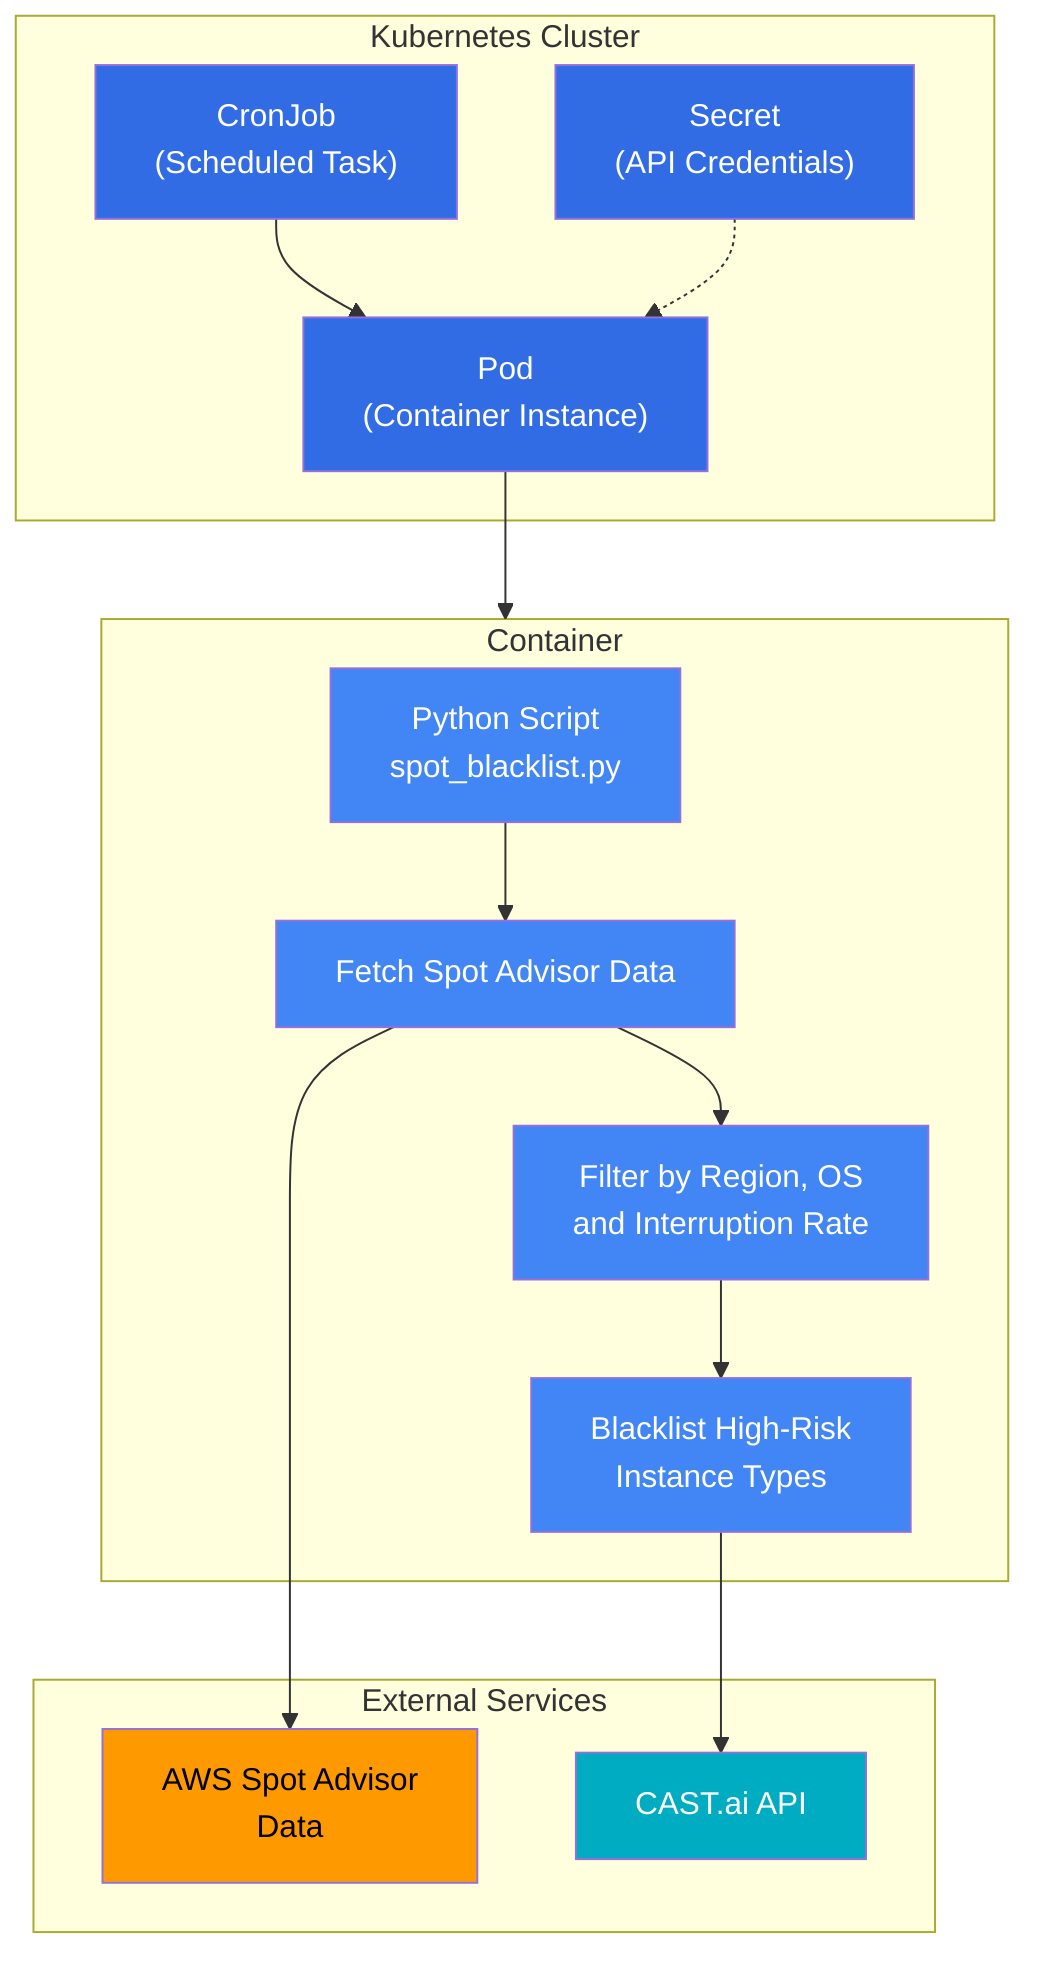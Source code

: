 flowchart TB
    subgraph Kubernetes["Kubernetes Cluster"]
        CronJob["CronJob\n(Scheduled Task)"] --> Pod["Pod\n(Container Instance)"]
        Secret["Secret\n(API Credentials)"] -.-> Pod
    end

    subgraph Container["Container"]
        Python["Python Script\nspot_blacklist.py"] --> FetchData["Fetch Spot Advisor Data"]
        FetchData --> FilterData["Filter by Region, OS\nand Interruption Rate"]
        FilterData --> BlacklistAPI["Blacklist High-Risk\nInstance Types"]
    end

    subgraph External["External Services"]
        AWS["AWS Spot Advisor\nData"] 
        CASTAI["CAST.ai API"]
    end
    
    Pod --> Container
    FetchData --> AWS
    BlacklistAPI --> CASTAI

    classDef k8s fill:#326ce5,color:white;
    classDef container fill:#4285F4,color:white;
    classDef aws fill:#FF9900,color:black;
    classDef castai fill:#00ACC1,color:white;
    
    class CronJob,Pod,Secret k8s;
    class Python,FetchData,FilterData,BlacklistAPI container;
    class AWS aws;
    class CASTAI castai;